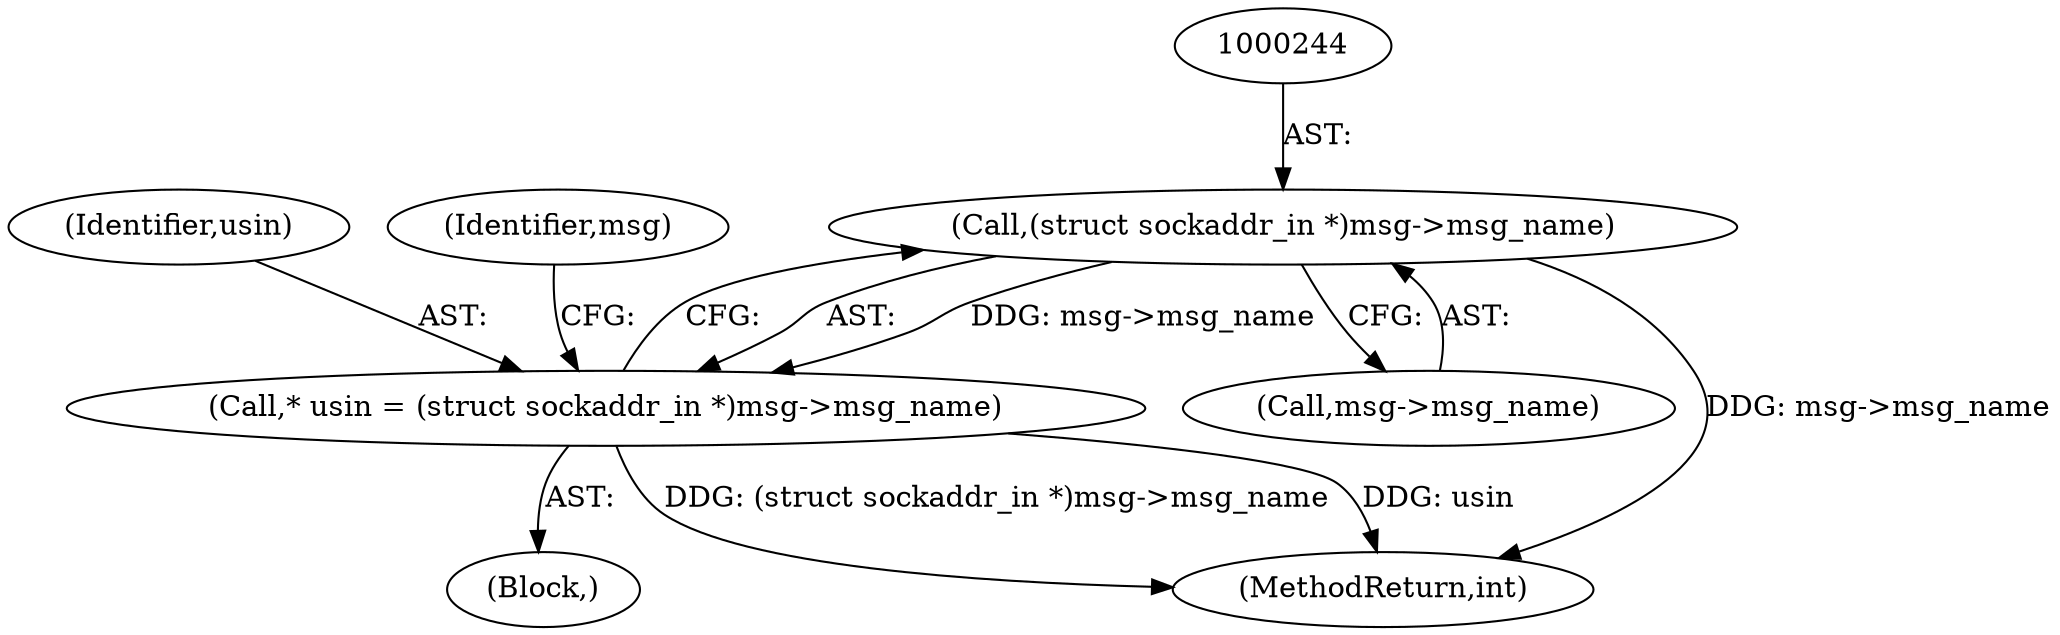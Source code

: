 digraph "0_linux_f6d8bd051c391c1c0458a30b2a7abcd939329259_32@pointer" {
"1000243" [label="(Call,(struct sockaddr_in *)msg->msg_name)"];
"1000241" [label="(Call,* usin = (struct sockaddr_in *)msg->msg_name)"];
"1000245" [label="(Call,msg->msg_name)"];
"1000242" [label="(Identifier,usin)"];
"1000241" [label="(Call,* usin = (struct sockaddr_in *)msg->msg_name)"];
"1000243" [label="(Call,(struct sockaddr_in *)msg->msg_name)"];
"1000251" [label="(Identifier,msg)"];
"1000850" [label="(MethodReturn,int)"];
"1000239" [label="(Block,)"];
"1000243" -> "1000241"  [label="AST: "];
"1000243" -> "1000245"  [label="CFG: "];
"1000244" -> "1000243"  [label="AST: "];
"1000245" -> "1000243"  [label="AST: "];
"1000241" -> "1000243"  [label="CFG: "];
"1000243" -> "1000850"  [label="DDG: msg->msg_name"];
"1000243" -> "1000241"  [label="DDG: msg->msg_name"];
"1000241" -> "1000239"  [label="AST: "];
"1000242" -> "1000241"  [label="AST: "];
"1000251" -> "1000241"  [label="CFG: "];
"1000241" -> "1000850"  [label="DDG: usin"];
"1000241" -> "1000850"  [label="DDG: (struct sockaddr_in *)msg->msg_name"];
}
